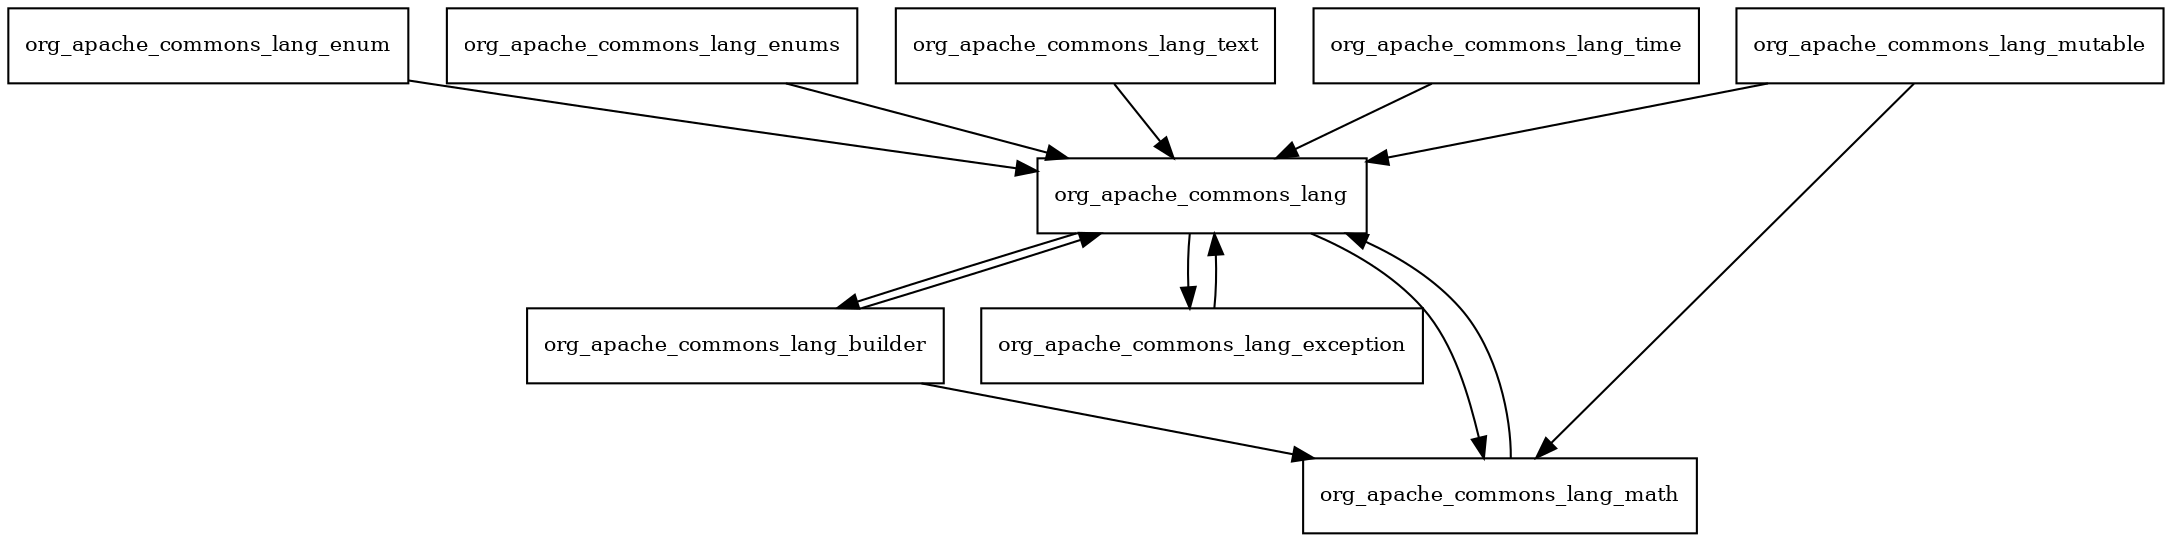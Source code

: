 digraph commons_lang_2_4_package_dependencies {
  node [shape = box, fontsize=10.0];
  org_apache_commons_lang -> org_apache_commons_lang_builder;
  org_apache_commons_lang -> org_apache_commons_lang_exception;
  org_apache_commons_lang -> org_apache_commons_lang_math;
  org_apache_commons_lang_builder -> org_apache_commons_lang;
  org_apache_commons_lang_builder -> org_apache_commons_lang_math;
  org_apache_commons_lang_enum -> org_apache_commons_lang;
  org_apache_commons_lang_enums -> org_apache_commons_lang;
  org_apache_commons_lang_exception -> org_apache_commons_lang;
  org_apache_commons_lang_math -> org_apache_commons_lang;
  org_apache_commons_lang_mutable -> org_apache_commons_lang;
  org_apache_commons_lang_mutable -> org_apache_commons_lang_math;
  org_apache_commons_lang_text -> org_apache_commons_lang;
  org_apache_commons_lang_time -> org_apache_commons_lang;
}
